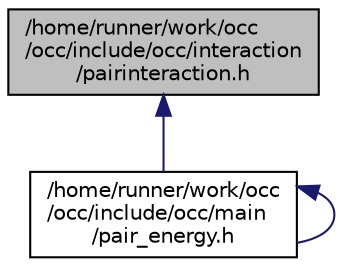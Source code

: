 digraph "/home/runner/work/occ/occ/include/occ/interaction/pairinteraction.h"
{
 // LATEX_PDF_SIZE
  bgcolor="transparent";
  edge [fontname="Helvetica",fontsize="10",labelfontname="Helvetica",labelfontsize="10"];
  node [fontname="Helvetica",fontsize="10",shape=record];
  Node1 [label="/home/runner/work/occ\l/occ/include/occ/interaction\l/pairinteraction.h",height=0.2,width=0.4,color="black", fillcolor="grey75", style="filled", fontcolor="black",tooltip=" "];
  Node1 -> Node2 [dir="back",color="midnightblue",fontsize="10",style="solid",fontname="Helvetica"];
  Node2 [label="/home/runner/work/occ\l/occ/include/occ/main\l/pair_energy.h",height=0.2,width=0.4,color="black",URL="$pair__energy_8h.html",tooltip=" "];
  Node2 -> Node2 [dir="back",color="midnightblue",fontsize="10",style="solid",fontname="Helvetica"];
}
